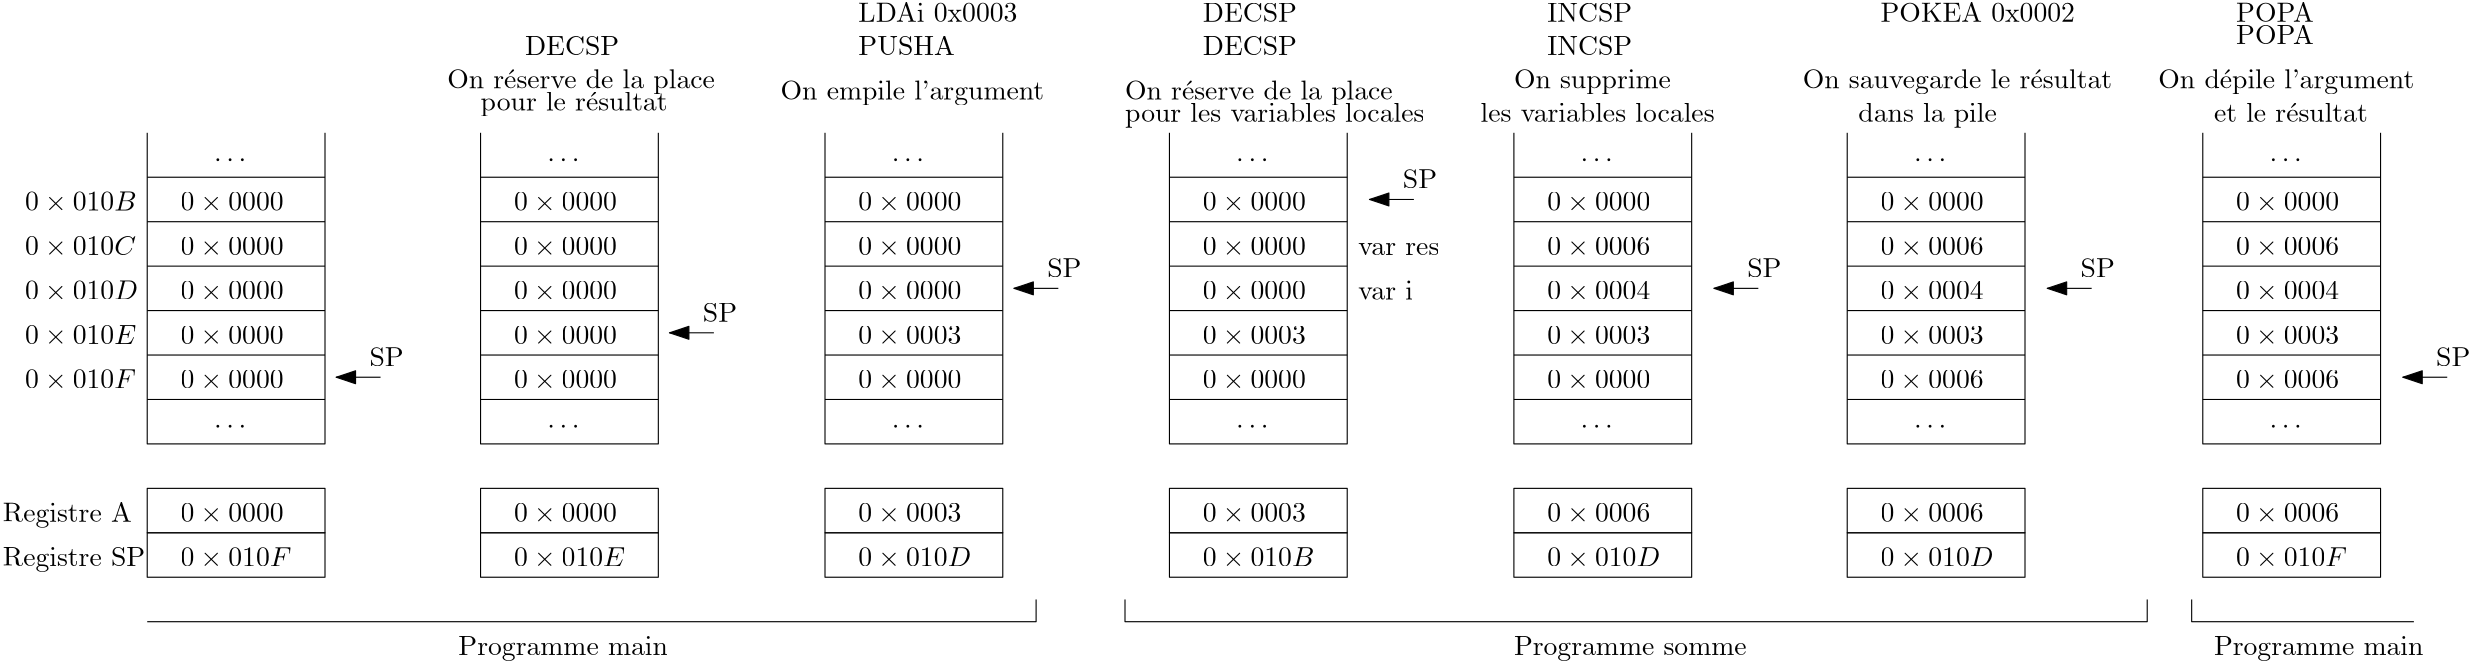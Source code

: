 <?xml version="1.0"?>
<!DOCTYPE ipe SYSTEM "ipe.dtd">
<ipe version="70107" creator="Ipe 7.1.8">
<info created="D:20150826155902" modified="D:20150826161508"/>
<ipestyle name="basic">
<symbol name="arrow/arc(spx)">
<path stroke="sym-stroke" fill="sym-stroke" pen="sym-pen">
0 0 m
-1 0.333 l
-1 -0.333 l
h
</path>
</symbol>
<symbol name="arrow/farc(spx)">
<path stroke="sym-stroke" fill="white" pen="sym-pen">
0 0 m
-1 0.333 l
-1 -0.333 l
h
</path>
</symbol>
<symbol name="arrow/ptarc(spx)">
<path stroke="sym-stroke" fill="sym-stroke" pen="sym-pen">
0 0 m
-1 0.333 l
-0.8 0 l
-1 -0.333 l
h
</path>
</symbol>
<symbol name="arrow/fptarc(spx)">
<path stroke="sym-stroke" fill="white" pen="sym-pen">
0 0 m
-1 0.333 l
-0.8 0 l
-1 -0.333 l
h
</path>
</symbol>
<symbol name="mark/circle(sx)" transformations="translations">
<path fill="sym-stroke">
0.6 0 0 0.6 0 0 e
0.4 0 0 0.4 0 0 e
</path>
</symbol>
<symbol name="mark/disk(sx)" transformations="translations">
<path fill="sym-stroke">
0.6 0 0 0.6 0 0 e
</path>
</symbol>
<symbol name="mark/fdisk(sfx)" transformations="translations">
<group>
<path fill="sym-fill">
0.5 0 0 0.5 0 0 e
</path>
<path fill="sym-stroke" fillrule="eofill">
0.6 0 0 0.6 0 0 e
0.4 0 0 0.4 0 0 e
</path>
</group>
</symbol>
<symbol name="mark/box(sx)" transformations="translations">
<path fill="sym-stroke" fillrule="eofill">
-0.6 -0.6 m
0.6 -0.6 l
0.6 0.6 l
-0.6 0.6 l
h
-0.4 -0.4 m
0.4 -0.4 l
0.4 0.4 l
-0.4 0.4 l
h
</path>
</symbol>
<symbol name="mark/square(sx)" transformations="translations">
<path fill="sym-stroke">
-0.6 -0.6 m
0.6 -0.6 l
0.6 0.6 l
-0.6 0.6 l
h
</path>
</symbol>
<symbol name="mark/fsquare(sfx)" transformations="translations">
<group>
<path fill="sym-fill">
-0.5 -0.5 m
0.5 -0.5 l
0.5 0.5 l
-0.5 0.5 l
h
</path>
<path fill="sym-stroke" fillrule="eofill">
-0.6 -0.6 m
0.6 -0.6 l
0.6 0.6 l
-0.6 0.6 l
h
-0.4 -0.4 m
0.4 -0.4 l
0.4 0.4 l
-0.4 0.4 l
h
</path>
</group>
</symbol>
<symbol name="mark/cross(sx)" transformations="translations">
<group>
<path fill="sym-stroke">
-0.43 -0.57 m
0.57 0.43 l
0.43 0.57 l
-0.57 -0.43 l
h
</path>
<path fill="sym-stroke">
-0.43 0.57 m
0.57 -0.43 l
0.43 -0.57 l
-0.57 0.43 l
h
</path>
</group>
</symbol>
<symbol name="arrow/fnormal(spx)">
<path stroke="sym-stroke" fill="white" pen="sym-pen">
0 0 m
-1 0.333 l
-1 -0.333 l
h
</path>
</symbol>
<symbol name="arrow/pointed(spx)">
<path stroke="sym-stroke" fill="sym-stroke" pen="sym-pen">
0 0 m
-1 0.333 l
-0.8 0 l
-1 -0.333 l
h
</path>
</symbol>
<symbol name="arrow/fpointed(spx)">
<path stroke="sym-stroke" fill="white" pen="sym-pen">
0 0 m
-1 0.333 l
-0.8 0 l
-1 -0.333 l
h
</path>
</symbol>
<symbol name="arrow/linear(spx)">
<path stroke="sym-stroke" pen="sym-pen">
-1 0.333 m
0 0 l
-1 -0.333 l
</path>
</symbol>
<symbol name="arrow/fdouble(spx)">
<path stroke="sym-stroke" fill="white" pen="sym-pen">
0 0 m
-1 0.333 l
-1 -0.333 l
h
-1 0 m
-2 0.333 l
-2 -0.333 l
h
</path>
</symbol>
<symbol name="arrow/double(spx)">
<path stroke="sym-stroke" fill="sym-stroke" pen="sym-pen">
0 0 m
-1 0.333 l
-1 -0.333 l
h
-1 0 m
-2 0.333 l
-2 -0.333 l
h
</path>
</symbol>
<pen name="heavier" value="0.8"/>
<pen name="fat" value="1.2"/>
<pen name="ultrafat" value="2"/>
<symbolsize name="large" value="5"/>
<symbolsize name="small" value="2"/>
<symbolsize name="tiny" value="1.1"/>
<arrowsize name="large" value="10"/>
<arrowsize name="small" value="5"/>
<arrowsize name="tiny" value="3"/>
<color name="red" value="1 0 0"/>
<color name="green" value="0 1 0"/>
<color name="blue" value="0 0 1"/>
<color name="yellow" value="1 1 0"/>
<color name="orange" value="1 0.647 0"/>
<color name="gold" value="1 0.843 0"/>
<color name="purple" value="0.627 0.125 0.941"/>
<color name="gray" value="0.745"/>
<color name="brown" value="0.647 0.165 0.165"/>
<color name="navy" value="0 0 0.502"/>
<color name="pink" value="1 0.753 0.796"/>
<color name="seagreen" value="0.18 0.545 0.341"/>
<color name="turquoise" value="0.251 0.878 0.816"/>
<color name="violet" value="0.933 0.51 0.933"/>
<color name="darkblue" value="0 0 0.545"/>
<color name="darkcyan" value="0 0.545 0.545"/>
<color name="darkgray" value="0.663"/>
<color name="darkgreen" value="0 0.392 0"/>
<color name="darkmagenta" value="0.545 0 0.545"/>
<color name="darkorange" value="1 0.549 0"/>
<color name="darkred" value="0.545 0 0"/>
<color name="lightblue" value="0.678 0.847 0.902"/>
<color name="lightcyan" value="0.878 1 1"/>
<color name="lightgray" value="0.827"/>
<color name="lightgreen" value="0.565 0.933 0.565"/>
<color name="lightyellow" value="1 1 0.878"/>
<dashstyle name="dashed" value="[4] 0"/>
<dashstyle name="dotted" value="[1 3] 0"/>
<dashstyle name="dash dotted" value="[4 2 1 2] 0"/>
<dashstyle name="dash dot dotted" value="[4 2 1 2 1 2] 0"/>
<textsize name="large" value="\large"/>
<textsize name="Large" value="\Large"/>
<textsize name="LARGE" value="\LARGE"/>
<textsize name="huge" value="\huge"/>
<textsize name="Huge" value="\Huge"/>
<textsize name="small" value="\small"/>
<textsize name="footnote" value="\footnotesize"/>
<textsize name="tiny" value="\tiny"/>
<textstyle name="center" begin="\begin{center}" end="\end{center}"/>
<textstyle name="itemize" begin="\begin{itemize}" end="\end{itemize}"/>
<textstyle name="item" begin="\begin{itemize}\item{}" end="\end{itemize}"/>
<gridsize name="4 pts" value="4"/>
<gridsize name="8 pts (~3 mm)" value="8"/>
<gridsize name="16 pts (~6 mm)" value="16"/>
<gridsize name="32 pts (~12 mm)" value="32"/>
<gridsize name="10 pts (~3.5 mm)" value="10"/>
<gridsize name="20 pts (~7 mm)" value="20"/>
<gridsize name="14 pts (~5 mm)" value="14"/>
<gridsize name="28 pts (~10 mm)" value="28"/>
<gridsize name="56 pts (~20 mm)" value="56"/>
<anglesize name="90 deg" value="90"/>
<anglesize name="60 deg" value="60"/>
<anglesize name="45 deg" value="45"/>
<anglesize name="30 deg" value="30"/>
<anglesize name="22.5 deg" value="22.5"/>
<tiling name="falling" angle="-60" step="4" width="1"/>
<tiling name="rising" angle="30" step="4" width="1"/>
</ipestyle>
<ipestyle name="bigpaper">
<layout paper="10000 6000" origin="0 0" frame="10000 6000"/>
<titlestyle pos="10 10" size="LARGE" color="title"  valign="baseline"/>
</ipestyle>
<page>
<layer name="alpha"/>
<view layers="alpha" active="alpha"/>
<path layer="alpha" stroke="black">
192 752 m
192 640 l
256 640 l
256 752 l
</path>
<path stroke="black">
192 656 m
256 656 l
</path>
<path stroke="black">
192 672 m
256 672 l
</path>
<path stroke="black">
192 688 m
256 688 l
</path>
<text matrix="1 0 0 1 180 24" transformations="translations" pos="268 756" stroke="black" type="label" width="34.731" height="6.808" depth="0" valign="baseline">PUSHA</text>
<path matrix="1 0 0 1 0 -16" stroke="black">
192 624 m
192 608 l
256 608 l
256 624 l
h
</path>
<text matrix="1 0 0 1 -20 -20" transformations="translations" pos="160 616" stroke="black" type="label" width="51.28" height="6.815" depth="1.93" valign="baseline">Registre SP</text>
<text matrix="1 0 0 1 0 12" transformations="translations" pos="148 648" stroke="black" type="label" width="39.892" height="6.808" depth="0.83" valign="baseline">$0\times010F$</text>
<text matrix="1 0 0 1 0 28" transformations="translations" pos="148 648" stroke="black" type="label" width="40.03" height="6.808" depth="0.83" valign="baseline">$0\times010E$</text>
<text matrix="1 0 0 1 0 44" transformations="translations" pos="148 648" stroke="black" type="label" width="40.627" height="6.808" depth="0.83" valign="baseline">$0\times010D$</text>
<text matrix="1 0 0 1 0 60" transformations="translations" pos="148 648" stroke="black" type="label" width="39.935" height="6.808" depth="0.83" valign="baseline">$0\times010C$</text>
<path stroke="black">
192 704 m
256 704 l
</path>
<path stroke="black">
192 720 m
256 720 l
</path>
<text matrix="1 0 0 1 0 16" transformations="translations" pos="216 724" stroke="black" type="label" width="11.623" height="4.428" depth="0" valign="baseline">$\cdots$</text>
<text matrix="1 0 0 1 0 -80" transformations="translations" pos="216 724" stroke="black" type="label" width="11.623" height="4.428" depth="0" valign="baseline">$\cdots$</text>
<text matrix="1 0 0 1 56 -52" transformations="translations" pos="148 648" stroke="black" type="label" width="39.892" height="6.808" depth="0.83" valign="baseline">$0\times010F$</text>
<path stroke="black">
192 624 m
192 608 l
256 608 l
256 624 l
h
</path>
<text matrix="1 0 0 1 -20 -4" transformations="translations" pos="160 616" stroke="black" type="label" width="46.437" height="6.815" depth="1.93" valign="baseline">Registre A</text>
<text matrix="1 0 0 1 56 -36" transformations="translations" pos="148 648" stroke="black" type="label" width="37.083" height="6.421" depth="0.83" valign="baseline">$0\times0000$</text>
<path stroke="black">
436 752 m
436 640 l
500 640 l
500 752 l
</path>
<path matrix="1 0 0 1 244 0" stroke="black">
192 656 m
256 656 l
</path>
<path matrix="1 0 0 1 244 0" stroke="black">
192 672 m
256 672 l
</path>
<path matrix="1 0 0 1 244 0" stroke="black">
192 688 m
256 688 l
</path>
<path matrix="1 0 0 1 244 -16" stroke="black">
192 624 m
192 608 l
256 608 l
256 624 l
h
</path>
<path matrix="1 0 0 1 244 0" stroke="black">
192 704 m
256 704 l
</path>
<path matrix="1 0 0 1 244 0" stroke="black">
192 720 m
256 720 l
</path>
<text matrix="1 0 0 1 244 16" transformations="translations" pos="216 724" stroke="black" type="label" width="11.623" height="4.428" depth="0" valign="baseline">$\cdots$</text>
<text matrix="1 0 0 1 244 -80" transformations="translations" pos="216 724" stroke="black" type="label" width="11.623" height="4.428" depth="0" valign="baseline">$\cdots$</text>
<text matrix="1 0 0 1 300 -52" transformations="translations" pos="148 648" stroke="black" type="label" width="40.627" height="6.808" depth="0.83" valign="baseline">$0\times010D$</text>
<path matrix="1 0 0 1 244 0" stroke="black">
192 624 m
192 608 l
256 608 l
256 624 l
h
</path>
<text matrix="1 0 0 1 300 -36" transformations="translations" pos="148 648" stroke="black" type="label" width="37.083" height="6.421" depth="0.83" valign="baseline">$0\times0003$</text>
<path stroke="black" arrow="normal/normal">
276 664 m
260 664 l
</path>
<text matrix="1 0 0 1 300 28" transformations="translations" pos="148 648" stroke="black" type="label" width="37.083" height="6.421" depth="0.83" valign="baseline">$0\times0003$</text>
<path matrix="1 0 0 1 244 32" stroke="black" arrow="normal/normal">
276 664 m
260 664 l
</path>
<text matrix="1 0 0 1 60 24" transformations="translations" pos="268 756" stroke="black" type="label" width="33.901" height="6.808" depth="0" valign="baseline">DECSP</text>
<path stroke="black">
312 752 m
312 640 l
376 640 l
376 752 l
</path>
<path matrix="1 0 0 1 120 0" stroke="black">
192 656 m
256 656 l
</path>
<path matrix="1 0 0 1 120 0" stroke="black">
192 672 m
256 672 l
</path>
<path matrix="1 0 0 1 120 0" stroke="black">
192 688 m
256 688 l
</path>
<path matrix="1 0 0 1 120 -16" stroke="black">
192 624 m
192 608 l
256 608 l
256 624 l
h
</path>
<path matrix="1 0 0 1 120 0" stroke="black">
192 704 m
256 704 l
</path>
<path matrix="1 0 0 1 120 0" stroke="black">
192 720 m
256 720 l
</path>
<text matrix="1 0 0 1 120 16" transformations="translations" pos="216 724" stroke="black" type="label" width="11.623" height="4.428" depth="0" valign="baseline">$\cdots$</text>
<text matrix="1 0 0 1 120 -80" transformations="translations" pos="216 724" stroke="black" type="label" width="11.623" height="4.428" depth="0" valign="baseline">$\cdots$</text>
<text matrix="1 0 0 1 176 -52" transformations="translations" pos="148 648" stroke="black" type="label" width="40.03" height="6.808" depth="0.83" valign="baseline">$0\times010E$</text>
<path matrix="1 0 0 1 120 0" stroke="black">
192 624 m
192 608 l
256 608 l
256 624 l
h
</path>
<text matrix="1 0 0 1 176 -36" transformations="translations" pos="148 648" stroke="black" type="label" width="37.083" height="6.421" depth="0.83" valign="baseline">$0\times0000$</text>
<path matrix="1 0 0 1 120 16" stroke="black" arrow="normal/normal">
276 664 m
260 664 l
</path>
<text matrix="1 0 0 1 32 12" transformations="translations" pos="268 756" stroke="black" type="label" width="96.416" height="6.926" depth="1.93" valign="baseline">On r{\&apos;e}serve de la place</text>
<text matrix="1 0 0 1 44 4" transformations="translations" pos="268 756" stroke="black" type="label" width="67.359" height="6.926" depth="1.93" valign="baseline">pour le r{\&apos;e}sultat</text>
<text matrix="1 0 0 1 152 8" transformations="translations" pos="268 756" stroke="black" type="label" width="94.95" height="6.926" depth="1.93" valign="baseline">On empile l&apos;argument</text>
<text matrix="1 0 0 1 300 12" transformations="translations" pos="148 648" stroke="black" type="label" width="37.083" height="6.421" depth="0.83" valign="baseline">$0\times0000$</text>
<text transformations="translations" pos="272 668" stroke="black" type="label" width="12.315" height="6.808" depth="0" valign="baseline">SP</text>
<text matrix="1 0 0 1 120 16" transformations="translations" pos="272 668" stroke="black" type="label" width="12.315" height="6.808" depth="0" valign="baseline">SP</text>
<text matrix="1 0 0 1 244 32" transformations="translations" pos="272 668" stroke="black" type="label" width="12.315" height="6.808" depth="0" valign="baseline">SP</text>
<text matrix="1 0 0 1 180 36" transformations="translations" pos="268 756" stroke="black" type="label" width="57.285" height="6.808" depth="0" valign="baseline">LDAi 0x0003</text>
<text matrix="1 0 0 1 0 76" transformations="translations" pos="148 648" stroke="black" type="label" width="40.158" height="6.808" depth="0.83" valign="baseline">$0\times010B$</text>
<path stroke="black">
192 736 m
256 736 l
</path>
<path stroke="black">
312 736 m
376 736 l
</path>
<path stroke="black">
436 736 m
500 736 l
</path>
<text matrix="1 0 0 1 304 24" transformations="translations" pos="268 756" stroke="black" type="label" width="33.901" height="6.808" depth="0" valign="baseline">DECSP</text>
<path matrix="1 0 0 1 124 0" stroke="black">
436 752 m
436 640 l
500 640 l
500 752 l
</path>
<path matrix="1 0 0 1 368 0" stroke="black">
192 656 m
256 656 l
</path>
<path matrix="1 0 0 1 368 0" stroke="black">
192 672 m
256 672 l
</path>
<path matrix="1 0 0 1 368 0" stroke="black">
192 688 m
256 688 l
</path>
<path matrix="1 0 0 1 368 -16" stroke="black">
192 624 m
192 608 l
256 608 l
256 624 l
h
</path>
<path matrix="1 0 0 1 368 0" stroke="black">
192 704 m
256 704 l
</path>
<path matrix="1 0 0 1 368 0" stroke="black">
192 720 m
256 720 l
</path>
<text matrix="1 0 0 1 368 16" transformations="translations" pos="216 724" stroke="black" type="label" width="11.623" height="4.428" depth="0" valign="baseline">$\cdots$</text>
<text matrix="1 0 0 1 368 -80" transformations="translations" pos="216 724" stroke="black" type="label" width="11.623" height="4.428" depth="0" valign="baseline">$\cdots$</text>
<text matrix="1 0 0 1 424 -52" transformations="translations" pos="148 648" stroke="black" type="label" width="40.158" height="6.808" depth="0.83" valign="baseline">$0\times010B$</text>
<path matrix="1 0 0 1 368 0" stroke="black">
192 624 m
192 608 l
256 608 l
256 624 l
h
</path>
<text matrix="1 0 0 1 424 -36" transformations="translations" pos="148 648" stroke="black" type="label" width="37.083" height="6.421" depth="0.83" valign="baseline">$0\times0003$</text>
<text matrix="1 0 0 1 424 28" transformations="translations" pos="148 648" stroke="black" type="label" width="37.083" height="6.421" depth="0.83" valign="baseline">$0\times0003$</text>
<path matrix="1 0 0 1 372 64" stroke="black" arrow="normal/normal">
276 664 m
260 664 l
</path>
<text matrix="1 0 0 1 276 8" transformations="translations" pos="268 756" stroke="black" type="label" width="96.416" height="6.926" depth="1.93" valign="baseline">On r{\&apos;e}serve de la place</text>
<text matrix="1 0 0 1 424 12" transformations="translations" pos="148 648" stroke="black" type="label" width="37.083" height="6.421" depth="0.83" valign="baseline">$0\times0000$</text>
<text matrix="1 0 0 1 372 64" transformations="translations" pos="272 668" stroke="black" type="label" width="12.315" height="6.808" depth="0" valign="baseline">SP</text>
<text matrix="1 0 0 1 304 36" transformations="translations" pos="268 756" stroke="black" type="label" width="33.901" height="6.808" depth="0" valign="baseline">DECSP</text>
<path matrix="1 0 0 1 124 0" stroke="black">
436 736 m
500 736 l
</path>
<text matrix="1 0 0 1 276 0" transformations="translations" pos="268 756" stroke="black" type="label" width="107.873" height="6.926" depth="1.93" valign="baseline">pour les variables locales</text>
<text matrix="1 0 0 1 176 12" transformations="translations" pos="148 648" stroke="black" type="label" width="37.083" height="6.421" depth="0.83" valign="baseline">$0\times0000$</text>
<text matrix="1 0 0 1 56 12" transformations="translations" pos="148 648" stroke="black" type="label" width="37.083" height="6.421" depth="0.83" valign="baseline">$0\times0000$</text>
<text matrix="1 0 0 1 56 28" transformations="translations" pos="148 648" stroke="black" type="label" width="37.083" height="6.421" depth="0.83" valign="baseline">$0\times0000$</text>
<text matrix="1 0 0 1 56 44" transformations="translations" pos="148 648" stroke="black" type="label" width="37.083" height="6.421" depth="0.83" valign="baseline">$0\times0000$</text>
<text matrix="1 0 0 1 56 60" transformations="translations" pos="148 648" stroke="black" type="label" width="37.083" height="6.421" depth="0.83" valign="baseline">$0\times0000$</text>
<text matrix="1 0 0 1 56 76" transformations="translations" pos="148 648" stroke="black" type="label" width="37.083" height="6.421" depth="0.83" valign="baseline">$0\times0000$</text>
<text matrix="1 0 0 1 176 28" transformations="translations" pos="148 648" stroke="black" type="label" width="37.083" height="6.421" depth="0.83" valign="baseline">$0\times0000$</text>
<text matrix="1 0 0 1 176 44" transformations="translations" pos="148 648" stroke="black" type="label" width="37.083" height="6.421" depth="0.83" valign="baseline">$0\times0000$</text>
<text matrix="1 0 0 1 176 60" transformations="translations" pos="148 648" stroke="black" type="label" width="37.083" height="6.421" depth="0.83" valign="baseline">$0\times0000$</text>
<text matrix="1 0 0 1 176 76" transformations="translations" pos="148 648" stroke="black" type="label" width="37.083" height="6.421" depth="0.83" valign="baseline">$0\times0000$</text>
<text matrix="1 0 0 1 300 44" transformations="translations" pos="148 648" stroke="black" type="label" width="37.083" height="6.421" depth="0.83" valign="baseline">$0\times0000$</text>
<text matrix="1 0 0 1 300 60" transformations="translations" pos="148 648" stroke="black" type="label" width="37.083" height="6.421" depth="0.83" valign="baseline">$0\times0000$</text>
<text matrix="1 0 0 1 300 76" transformations="translations" pos="148 648" stroke="black" type="label" width="37.083" height="6.421" depth="0.83" valign="baseline">$0\times0000$</text>
<text matrix="1 0 0 1 424 44" transformations="translations" pos="148 648" stroke="black" type="label" width="37.083" height="6.421" depth="0.83" valign="baseline">$0\times0000$</text>
<text matrix="1 0 0 1 424 60" transformations="translations" pos="148 648" stroke="black" type="label" width="37.083" height="6.421" depth="0.83" valign="baseline">$0\times0000$</text>
<text matrix="1 0 0 1 424 76" transformations="translations" pos="148 648" stroke="black" type="label" width="37.083" height="6.421" depth="0.83" valign="baseline">$0\times0000$</text>
<text matrix="1 0 0 1 428 24" transformations="translations" pos="268 756" stroke="black" type="label" width="30.58" height="6.808" depth="0" valign="baseline">INCSP</text>
<path matrix="1 0 0 1 248 0" stroke="black">
436 752 m
436 640 l
500 640 l
500 752 l
</path>
<path matrix="1 0 0 1 492 0" stroke="black">
192 656 m
256 656 l
</path>
<path matrix="1 0 0 1 492 0" stroke="black">
192 672 m
256 672 l
</path>
<path matrix="1 0 0 1 492 0" stroke="black">
192 688 m
256 688 l
</path>
<path matrix="1 0 0 1 492 -16" stroke="black">
192 624 m
192 608 l
256 608 l
256 624 l
h
</path>
<path matrix="1 0 0 1 492 0" stroke="black">
192 704 m
256 704 l
</path>
<path matrix="1 0 0 1 492 0" stroke="black">
192 720 m
256 720 l
</path>
<text matrix="1 0 0 1 492 16" transformations="translations" pos="216 724" stroke="black" type="label" width="11.623" height="4.428" depth="0" valign="baseline">$\cdots$</text>
<text matrix="1 0 0 1 492 -80" transformations="translations" pos="216 724" stroke="black" type="label" width="11.623" height="4.428" depth="0" valign="baseline">$\cdots$</text>
<text matrix="1 0 0 1 548 -52" transformations="translations" pos="148 648" stroke="black" type="label" width="40.627" height="6.808" depth="0.83" valign="baseline">$0\times010D$</text>
<path matrix="1 0 0 1 492 0" stroke="black">
192 624 m
192 608 l
256 608 l
256 624 l
h
</path>
<text matrix="1 0 0 1 548 -36" transformations="translations" pos="148 648" stroke="black" type="label" width="37.083" height="6.421" depth="0.83" valign="baseline">$0\times0006$</text>
<text matrix="1 0 0 1 548 28" transformations="translations" pos="148 648" stroke="black" type="label" width="37.083" height="6.421" depth="0.83" valign="baseline">$0\times0003$</text>
<path matrix="1 0 0 1 496 32" stroke="black" arrow="normal/normal">
276 664 m
260 664 l
</path>
<text matrix="1 0 0 1 416 12" transformations="translations" pos="268 756" stroke="black" type="label" width="56.538" height="6.815" depth="1.93" valign="baseline">On supprime</text>
<text matrix="1 0 0 1 548 12" transformations="translations" pos="148 648" stroke="black" type="label" width="37.083" height="6.421" depth="0.83" valign="baseline">$0\times0000$</text>
<text matrix="1 0 0 1 496 32" transformations="translations" pos="272 668" stroke="black" type="label" width="12.315" height="6.808" depth="0" valign="baseline">SP</text>
<text matrix="1 0 0 1 428 36" transformations="translations" pos="268 756" stroke="black" type="label" width="30.58" height="6.808" depth="0" valign="baseline">INCSP</text>
<path matrix="1 0 0 1 248 0" stroke="black">
436 736 m
500 736 l
</path>
<text matrix="1 0 0 1 404 0" transformations="translations" pos="268 756" stroke="black" type="label" width="84.323" height="6.918" depth="0" valign="baseline">les variables locales</text>
<text matrix="1 0 0 1 548 44" transformations="translations" pos="148 648" stroke="black" type="label" width="37.083" height="6.421" depth="0.83" valign="baseline">$0\times0004$</text>
<text matrix="1 0 0 1 548 60" transformations="translations" pos="148 648" stroke="black" type="label" width="37.083" height="6.421" depth="0.83" valign="baseline">$0\times0006$</text>
<text matrix="1 0 0 1 548 76" transformations="translations" pos="148 648" stroke="black" type="label" width="37.083" height="6.421" depth="0.83" valign="baseline">$0\times0000$</text>
<text matrix="1 0 0 1 368 240" transformations="translations" pos="260 468" stroke="black" type="label" width="29.168" height="4.289" depth="0" valign="baseline">var res</text>
<text matrix="1 0 0 1 368 240" transformations="translations" pos="260 452" stroke="black" type="label" width="19.676" height="6.654" depth="0" valign="baseline">var i</text>
<path matrix="1 0 0 1 368 0" stroke="black">
436 752 m
436 640 l
500 640 l
500 752 l
</path>
<path matrix="1 0 0 1 612 0" stroke="black">
192 656 m
256 656 l
</path>
<path matrix="1 0 0 1 612 0" stroke="black">
192 672 m
256 672 l
</path>
<path matrix="1 0 0 1 612 0" stroke="black">
192 688 m
256 688 l
</path>
<path matrix="1 0 0 1 612 -16" stroke="black">
192 624 m
192 608 l
256 608 l
256 624 l
h
</path>
<path matrix="1 0 0 1 612 0" stroke="black">
192 704 m
256 704 l
</path>
<path matrix="1 0 0 1 612 0" stroke="black">
192 720 m
256 720 l
</path>
<text matrix="1 0 0 1 612 16" transformations="translations" pos="216 724" stroke="black" type="label" width="11.623" height="4.428" depth="0" valign="baseline">$\cdots$</text>
<text matrix="1 0 0 1 612 -80" transformations="translations" pos="216 724" stroke="black" type="label" width="11.623" height="4.428" depth="0" valign="baseline">$\cdots$</text>
<text matrix="1 0 0 1 668 -52" transformations="translations" pos="148 648" stroke="black" type="label" width="40.627" height="6.808" depth="0.83" valign="baseline">$0\times010D$</text>
<path matrix="1 0 0 1 612 0" stroke="black">
192 624 m
192 608 l
256 608 l
256 624 l
h
</path>
<text matrix="1 0 0 1 668 -36" transformations="translations" pos="148 648" stroke="black" type="label" width="37.083" height="6.421" depth="0.83" valign="baseline">$0\times0006$</text>
<text matrix="1 0 0 1 668 28" transformations="translations" pos="148 648" stroke="black" type="label" width="37.083" height="6.421" depth="0.83" valign="baseline">$0\times0003$</text>
<path matrix="1 0 0 1 616 32" stroke="black" arrow="normal/normal">
276 664 m
260 664 l
</path>
<text matrix="1 0 0 1 520 12" transformations="translations" pos="268 756" stroke="black" type="label" width="111.416" height="6.926" depth="1.93" valign="baseline">On sauvegarde le r{\&apos;e}sultat</text>
<text matrix="1 0 0 1 668 12" transformations="translations" pos="148 648" stroke="black" type="label" width="37.083" height="6.421" depth="0.83" valign="baseline">$0\times0006$</text>
<text matrix="1 0 0 1 616 32" transformations="translations" pos="272 668" stroke="black" type="label" width="12.315" height="6.808" depth="0" valign="baseline">SP</text>
<text matrix="1 0 0 1 548 36" transformations="translations" pos="268 756" stroke="black" type="label" width="70.015" height="6.808" depth="0" valign="baseline">POKEA 0x0002</text>
<path matrix="1 0 0 1 368 0" stroke="black">
436 736 m
500 736 l
</path>
<text matrix="1 0 0 1 540 0" transformations="translations" pos="268 756" stroke="black" type="label" width="49.869" height="6.926" depth="1.93" valign="baseline">dans la pile</text>
<text matrix="1 0 0 1 668 44" transformations="translations" pos="148 648" stroke="black" type="label" width="37.083" height="6.421" depth="0.83" valign="baseline">$0\times0004$</text>
<text matrix="1 0 0 1 668 60" transformations="translations" pos="148 648" stroke="black" type="label" width="37.083" height="6.421" depth="0.83" valign="baseline">$0\times0006$</text>
<text matrix="1 0 0 1 668 76" transformations="translations" pos="148 648" stroke="black" type="label" width="37.083" height="6.421" depth="0.83" valign="baseline">$0\times0000$</text>
<path stroke="black">
544 584 m
544 576 l
912 576 l
912 584 l
</path>
<text transformations="translations" pos="684 564" stroke="black" type="label" width="83.825" height="6.815" depth="1.93" valign="baseline">Programme somme</text>
<path matrix="1 0 0 1 496 0" stroke="black">
436 752 m
436 640 l
500 640 l
500 752 l
</path>
<path matrix="1 0 0 1 740 0" stroke="black">
192 656 m
256 656 l
</path>
<path matrix="1 0 0 1 740 0" stroke="black">
192 672 m
256 672 l
</path>
<path matrix="1 0 0 1 740 0" stroke="black">
192 688 m
256 688 l
</path>
<path matrix="1 0 0 1 740 -16" stroke="black">
192 624 m
192 608 l
256 608 l
256 624 l
h
</path>
<path matrix="1 0 0 1 740 0" stroke="black">
192 704 m
256 704 l
</path>
<path matrix="1 0 0 1 740 0" stroke="black">
192 720 m
256 720 l
</path>
<text matrix="1 0 0 1 740 16" transformations="translations" pos="216 724" stroke="black" type="label" width="11.623" height="4.428" depth="0" valign="baseline">$\cdots$</text>
<text matrix="1 0 0 1 740 -80" transformations="translations" pos="216 724" stroke="black" type="label" width="11.623" height="4.428" depth="0" valign="baseline">$\cdots$</text>
<text matrix="1 0 0 1 796 -52" transformations="translations" pos="148 648" stroke="black" type="label" width="39.892" height="6.808" depth="0.83" valign="baseline">$0\times010F$</text>
<path matrix="1 0 0 1 740 0" stroke="black">
192 624 m
192 608 l
256 608 l
256 624 l
h
</path>
<text matrix="1 0 0 1 796 -36" transformations="translations" pos="148 648" stroke="black" type="label" width="37.083" height="6.421" depth="0.83" valign="baseline">$0\times0006$</text>
<text matrix="1 0 0 1 796 28" transformations="translations" pos="148 648" stroke="black" type="label" width="37.083" height="6.421" depth="0.83" valign="baseline">$0\times0003$</text>
<path matrix="1 0 0 1 744 0" stroke="black" arrow="normal/normal">
276 664 m
260 664 l
</path>
<text matrix="1 0 0 1 648 12" transformations="translations" pos="268 756" stroke="black" type="label" width="92.182" height="6.926" depth="1.93" valign="baseline">On d{\&apos;e}pile l&apos;argument</text>
<text matrix="1 0 0 1 796 12" transformations="translations" pos="148 648" stroke="black" type="label" width="37.083" height="6.421" depth="0.83" valign="baseline">$0\times0006$</text>
<text matrix="1 0 0 1 744 0" transformations="translations" pos="272 668" stroke="black" type="label" width="12.315" height="6.808" depth="0" valign="baseline">SP</text>
<text matrix="1 0 0 1 676 36" transformations="translations" pos="268 756" stroke="black" type="label" width="27.951" height="6.808" depth="0" valign="baseline">POPA</text>
<path matrix="1 0 0 1 496 0" stroke="black">
436 736 m
500 736 l
</path>
<text matrix="1 0 0 1 668 0" transformations="translations" pos="268 756" stroke="black" type="label" width="55.431" height="6.918" depth="0" valign="baseline">et le r{\&apos;e}sultat</text>
<text matrix="1 0 0 1 796 44" transformations="translations" pos="148 648" stroke="black" type="label" width="37.083" height="6.421" depth="0.83" valign="baseline">$0\times0004$</text>
<text matrix="1 0 0 1 796 60" transformations="translations" pos="148 648" stroke="black" type="label" width="37.083" height="6.421" depth="0.83" valign="baseline">$0\times0006$</text>
<text matrix="1 0 0 1 796 76" transformations="translations" pos="148 648" stroke="black" type="label" width="37.083" height="6.421" depth="0.83" valign="baseline">$0\times0000$</text>
<text matrix="1 0 0 1 676 28" transformations="translations" pos="268 756" stroke="black" type="label" width="27.951" height="6.808" depth="0" valign="baseline">POPA</text>
<path stroke="black">
192 576 m
192 576 l
512 576 l
512 584 l
</path>
<path stroke="black">
928 584 m
928 576 l
1008 576 l
1008 576 l
</path>
<text matrix="1 0 0 1 -380 0" transformations="translations" pos="684 564" stroke="black" type="label" width="75.467" height="6.815" depth="1.93" valign="baseline">Programme main</text>
<text matrix="1 0 0 1 252 0" transformations="translations" pos="684 564" stroke="black" type="label" width="75.467" height="6.815" depth="1.93" valign="baseline">Programme main</text>
</page>
</ipe>
